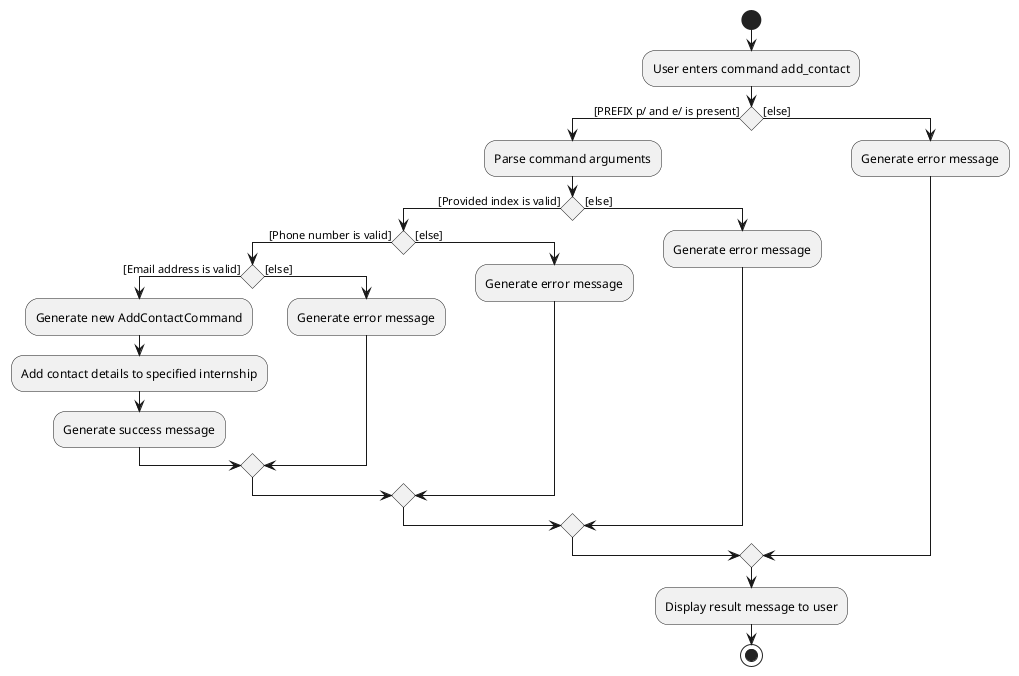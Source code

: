 @startuml
start
:User enters command add_contact;
if () then ([PREFIX p/ and e/ is present])
    :Parse command arguments;
    if () then ([Provided index is valid])
        if () then ([Phone number is valid])
            if () then ([Email address is valid])
            :Generate new AddContactCommand;
            :Add contact details to specified internship;
            :Generate success message;
                else ([else])
                :Generate error message;
                endif
            else ([else])
            :Generate error message;
            endif
        else ([else])
        :Generate error message;
        endif
    else ([else])
    :Generate error message;
endif
:Display result message to user;
stop
@enduml
